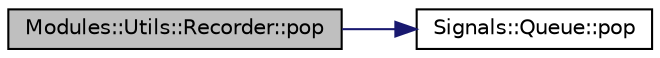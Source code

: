 digraph "Modules::Utils::Recorder::pop"
{
 // INTERACTIVE_SVG=YES
  edge [fontname="Helvetica",fontsize="10",labelfontname="Helvetica",labelfontsize="10"];
  node [fontname="Helvetica",fontsize="10",shape=record];
  rankdir="LR";
  Node1 [label="Modules::Utils::Recorder::pop",height=0.2,width=0.4,color="black", fillcolor="grey75", style="filled", fontcolor="black"];
  Node1 -> Node2 [color="midnightblue",fontsize="10",style="solid",fontname="Helvetica"];
  Node2 [label="Signals::Queue::pop",height=0.2,width=0.4,color="black", fillcolor="white", style="filled",URL="$class_signals_1_1_queue.html#a168d29cc2e73bae6522f9ffe18f359e4"];
}
